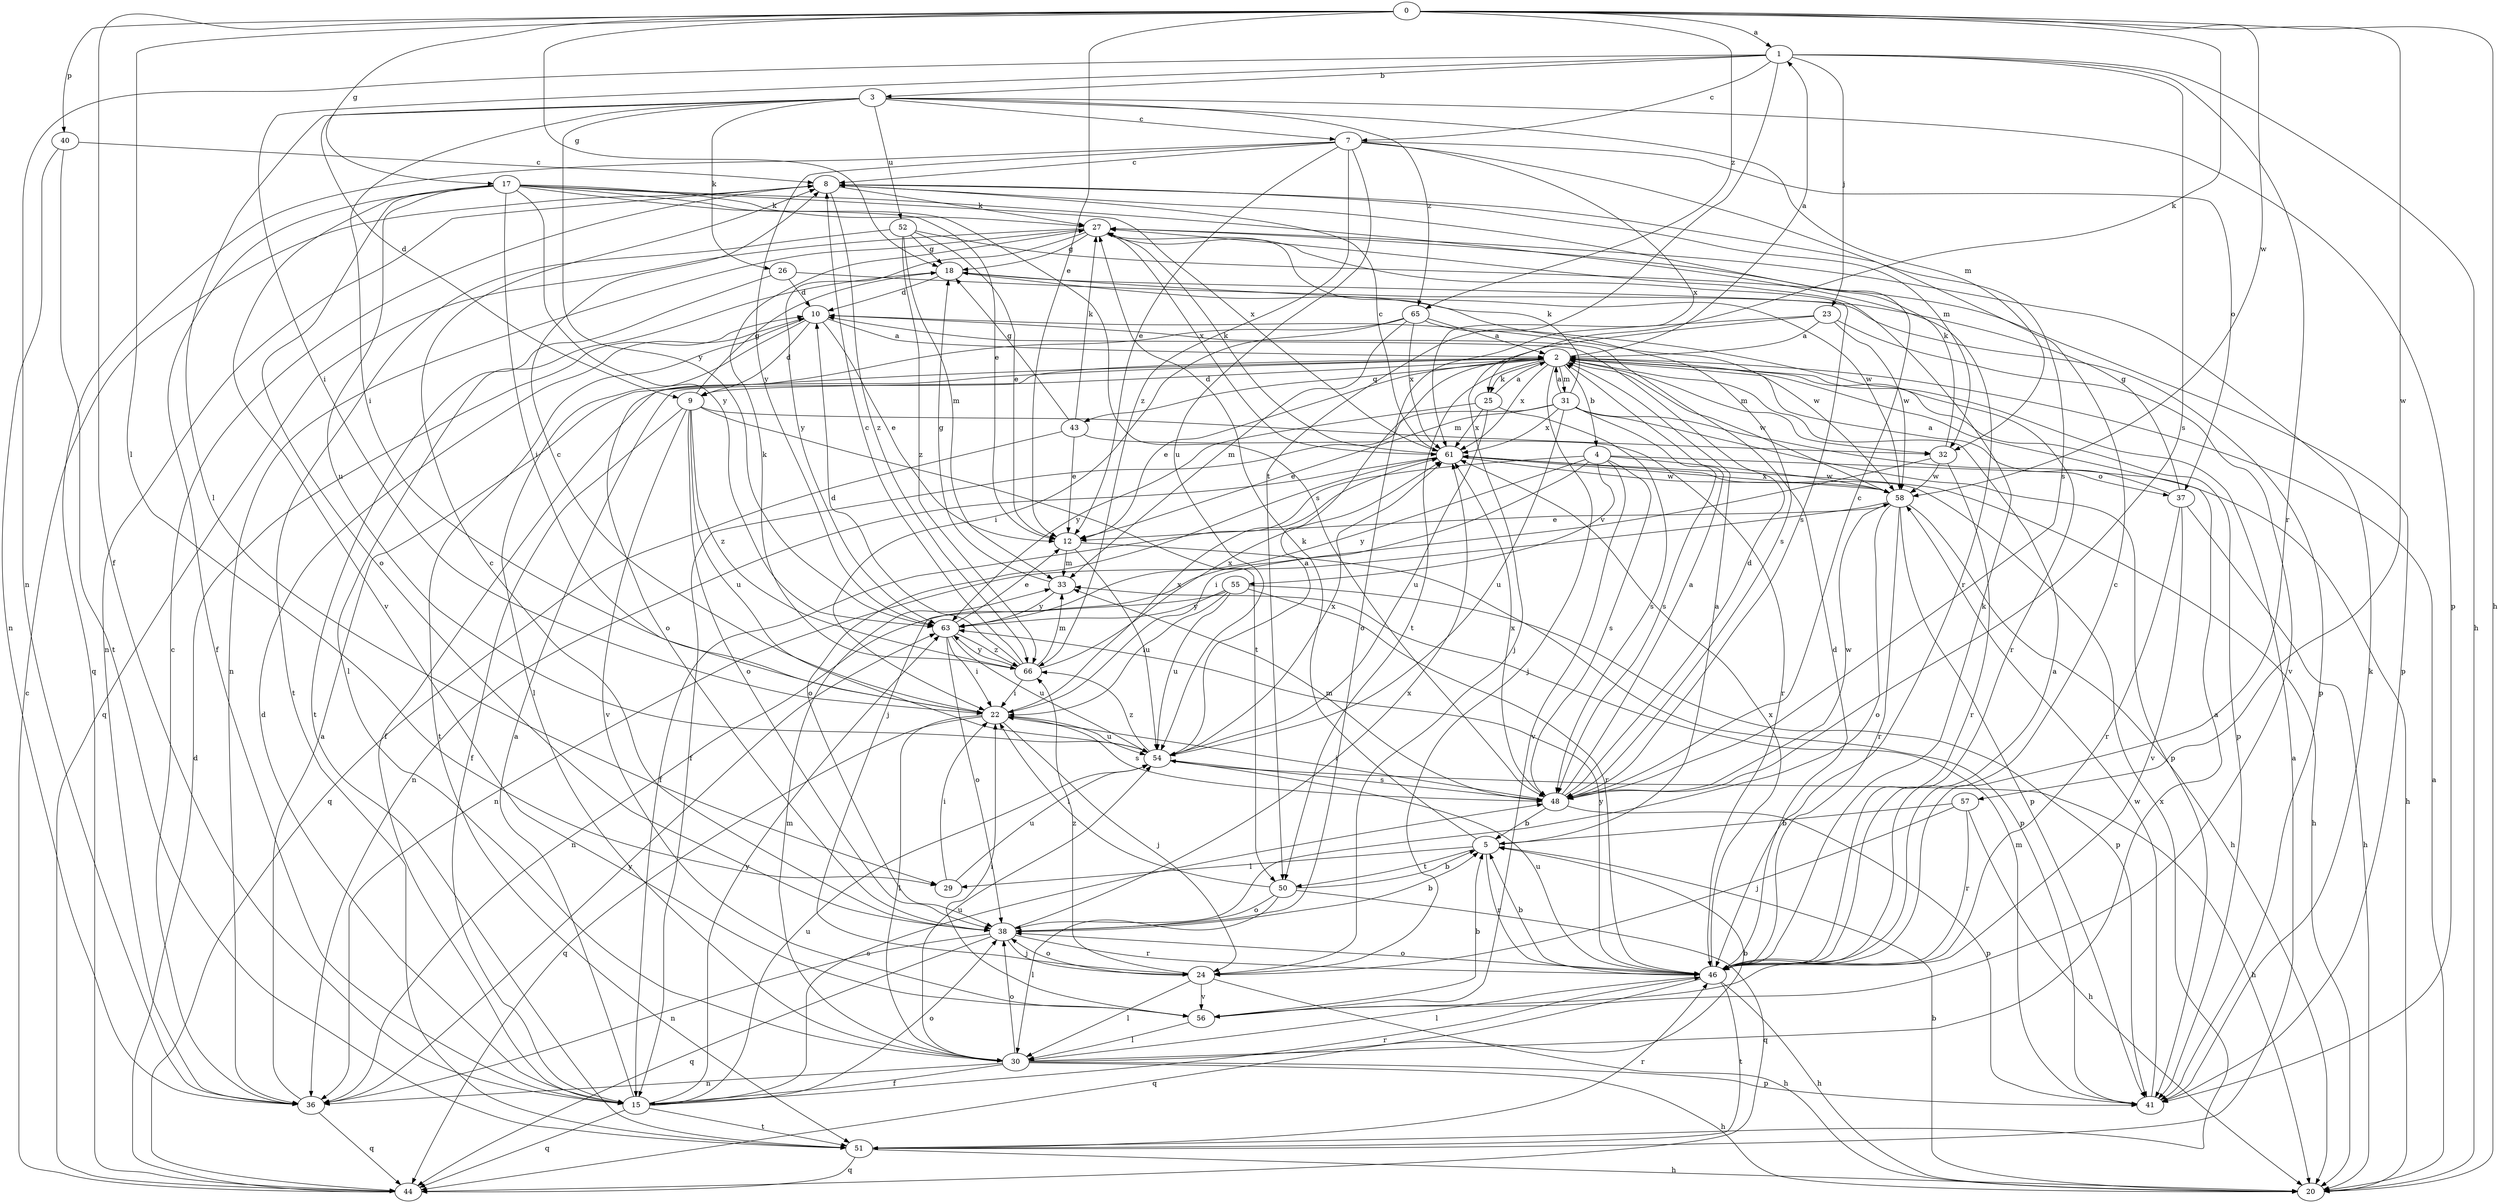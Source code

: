 strict digraph  {
0;
1;
2;
3;
4;
5;
7;
8;
9;
10;
12;
15;
17;
18;
20;
22;
23;
24;
25;
26;
27;
29;
30;
31;
32;
33;
36;
37;
38;
40;
41;
43;
44;
46;
48;
50;
51;
52;
54;
55;
56;
57;
58;
61;
63;
65;
66;
0 -> 1  [label=a];
0 -> 12  [label=e];
0 -> 15  [label=f];
0 -> 17  [label=g];
0 -> 18  [label=g];
0 -> 20  [label=h];
0 -> 25  [label=k];
0 -> 29  [label=l];
0 -> 40  [label=p];
0 -> 57  [label=w];
0 -> 58  [label=w];
0 -> 65  [label=z];
1 -> 3  [label=b];
1 -> 7  [label=c];
1 -> 20  [label=h];
1 -> 22  [label=i];
1 -> 23  [label=j];
1 -> 36  [label=n];
1 -> 46  [label=r];
1 -> 48  [label=s];
1 -> 50  [label=t];
2 -> 1  [label=a];
2 -> 4  [label=b];
2 -> 9  [label=d];
2 -> 12  [label=e];
2 -> 15  [label=f];
2 -> 24  [label=j];
2 -> 25  [label=k];
2 -> 31  [label=m];
2 -> 32  [label=m];
2 -> 41  [label=p];
2 -> 43  [label=q];
2 -> 50  [label=t];
2 -> 58  [label=w];
2 -> 61  [label=x];
3 -> 7  [label=c];
3 -> 9  [label=d];
3 -> 22  [label=i];
3 -> 26  [label=k];
3 -> 29  [label=l];
3 -> 32  [label=m];
3 -> 41  [label=p];
3 -> 52  [label=u];
3 -> 63  [label=y];
3 -> 65  [label=z];
4 -> 15  [label=f];
4 -> 22  [label=i];
4 -> 37  [label=o];
4 -> 48  [label=s];
4 -> 55  [label=v];
4 -> 56  [label=v];
4 -> 58  [label=w];
4 -> 63  [label=y];
5 -> 2  [label=a];
5 -> 27  [label=k];
5 -> 29  [label=l];
5 -> 46  [label=r];
5 -> 50  [label=t];
7 -> 8  [label=c];
7 -> 12  [label=e];
7 -> 37  [label=o];
7 -> 44  [label=q];
7 -> 48  [label=s];
7 -> 54  [label=u];
7 -> 61  [label=x];
7 -> 63  [label=y];
7 -> 66  [label=z];
8 -> 27  [label=k];
8 -> 32  [label=m];
8 -> 36  [label=n];
8 -> 66  [label=z];
9 -> 15  [label=f];
9 -> 18  [label=g];
9 -> 32  [label=m];
9 -> 38  [label=o];
9 -> 50  [label=t];
9 -> 54  [label=u];
9 -> 56  [label=v];
9 -> 66  [label=z];
10 -> 2  [label=a];
10 -> 9  [label=d];
10 -> 12  [label=e];
10 -> 30  [label=l];
10 -> 51  [label=t];
10 -> 58  [label=w];
12 -> 33  [label=m];
12 -> 41  [label=p];
12 -> 54  [label=u];
15 -> 2  [label=a];
15 -> 10  [label=d];
15 -> 38  [label=o];
15 -> 44  [label=q];
15 -> 46  [label=r];
15 -> 48  [label=s];
15 -> 51  [label=t];
15 -> 54  [label=u];
15 -> 63  [label=y];
17 -> 12  [label=e];
17 -> 15  [label=f];
17 -> 22  [label=i];
17 -> 27  [label=k];
17 -> 38  [label=o];
17 -> 46  [label=r];
17 -> 48  [label=s];
17 -> 54  [label=u];
17 -> 56  [label=v];
17 -> 61  [label=x];
17 -> 63  [label=y];
18 -> 10  [label=d];
18 -> 30  [label=l];
18 -> 48  [label=s];
18 -> 58  [label=w];
20 -> 2  [label=a];
20 -> 5  [label=b];
22 -> 8  [label=c];
22 -> 24  [label=j];
22 -> 30  [label=l];
22 -> 44  [label=q];
22 -> 48  [label=s];
22 -> 54  [label=u];
22 -> 61  [label=x];
23 -> 2  [label=a];
23 -> 24  [label=j];
23 -> 38  [label=o];
23 -> 56  [label=v];
23 -> 58  [label=w];
24 -> 20  [label=h];
24 -> 30  [label=l];
24 -> 38  [label=o];
24 -> 56  [label=v];
24 -> 66  [label=z];
25 -> 2  [label=a];
25 -> 48  [label=s];
25 -> 54  [label=u];
25 -> 61  [label=x];
25 -> 63  [label=y];
26 -> 10  [label=d];
26 -> 41  [label=p];
26 -> 51  [label=t];
27 -> 18  [label=g];
27 -> 36  [label=n];
27 -> 44  [label=q];
27 -> 48  [label=s];
27 -> 61  [label=x];
27 -> 63  [label=y];
29 -> 22  [label=i];
29 -> 54  [label=u];
30 -> 2  [label=a];
30 -> 5  [label=b];
30 -> 15  [label=f];
30 -> 20  [label=h];
30 -> 33  [label=m];
30 -> 36  [label=n];
30 -> 38  [label=o];
30 -> 41  [label=p];
30 -> 54  [label=u];
31 -> 2  [label=a];
31 -> 12  [label=e];
31 -> 15  [label=f];
31 -> 20  [label=h];
31 -> 27  [label=k];
31 -> 41  [label=p];
31 -> 48  [label=s];
31 -> 54  [label=u];
31 -> 61  [label=x];
32 -> 24  [label=j];
32 -> 27  [label=k];
32 -> 46  [label=r];
32 -> 58  [label=w];
33 -> 18  [label=g];
33 -> 63  [label=y];
36 -> 2  [label=a];
36 -> 8  [label=c];
36 -> 44  [label=q];
36 -> 63  [label=y];
37 -> 2  [label=a];
37 -> 18  [label=g];
37 -> 20  [label=h];
37 -> 46  [label=r];
37 -> 56  [label=v];
38 -> 5  [label=b];
38 -> 8  [label=c];
38 -> 24  [label=j];
38 -> 36  [label=n];
38 -> 44  [label=q];
38 -> 46  [label=r];
38 -> 61  [label=x];
40 -> 8  [label=c];
40 -> 36  [label=n];
40 -> 51  [label=t];
41 -> 27  [label=k];
41 -> 33  [label=m];
41 -> 58  [label=w];
43 -> 12  [label=e];
43 -> 18  [label=g];
43 -> 27  [label=k];
43 -> 44  [label=q];
43 -> 46  [label=r];
44 -> 8  [label=c];
44 -> 10  [label=d];
46 -> 2  [label=a];
46 -> 5  [label=b];
46 -> 8  [label=c];
46 -> 10  [label=d];
46 -> 20  [label=h];
46 -> 27  [label=k];
46 -> 30  [label=l];
46 -> 38  [label=o];
46 -> 44  [label=q];
46 -> 51  [label=t];
46 -> 54  [label=u];
46 -> 61  [label=x];
46 -> 63  [label=y];
48 -> 2  [label=a];
48 -> 5  [label=b];
48 -> 8  [label=c];
48 -> 10  [label=d];
48 -> 22  [label=i];
48 -> 33  [label=m];
48 -> 41  [label=p];
48 -> 58  [label=w];
48 -> 61  [label=x];
50 -> 5  [label=b];
50 -> 22  [label=i];
50 -> 30  [label=l];
50 -> 38  [label=o];
50 -> 44  [label=q];
51 -> 2  [label=a];
51 -> 20  [label=h];
51 -> 44  [label=q];
51 -> 46  [label=r];
51 -> 61  [label=x];
52 -> 12  [label=e];
52 -> 18  [label=g];
52 -> 33  [label=m];
52 -> 41  [label=p];
52 -> 51  [label=t];
52 -> 66  [label=z];
54 -> 2  [label=a];
54 -> 20  [label=h];
54 -> 48  [label=s];
54 -> 61  [label=x];
54 -> 66  [label=z];
55 -> 22  [label=i];
55 -> 36  [label=n];
55 -> 41  [label=p];
55 -> 46  [label=r];
55 -> 54  [label=u];
55 -> 63  [label=y];
56 -> 5  [label=b];
56 -> 22  [label=i];
56 -> 30  [label=l];
57 -> 5  [label=b];
57 -> 20  [label=h];
57 -> 24  [label=j];
57 -> 46  [label=r];
58 -> 12  [label=e];
58 -> 20  [label=h];
58 -> 36  [label=n];
58 -> 38  [label=o];
58 -> 41  [label=p];
58 -> 46  [label=r];
58 -> 61  [label=x];
61 -> 8  [label=c];
61 -> 20  [label=h];
61 -> 27  [label=k];
61 -> 36  [label=n];
61 -> 38  [label=o];
61 -> 58  [label=w];
63 -> 12  [label=e];
63 -> 22  [label=i];
63 -> 38  [label=o];
63 -> 54  [label=u];
63 -> 66  [label=z];
65 -> 2  [label=a];
65 -> 22  [label=i];
65 -> 33  [label=m];
65 -> 38  [label=o];
65 -> 46  [label=r];
65 -> 61  [label=x];
66 -> 8  [label=c];
66 -> 10  [label=d];
66 -> 22  [label=i];
66 -> 27  [label=k];
66 -> 33  [label=m];
66 -> 61  [label=x];
66 -> 63  [label=y];
}
